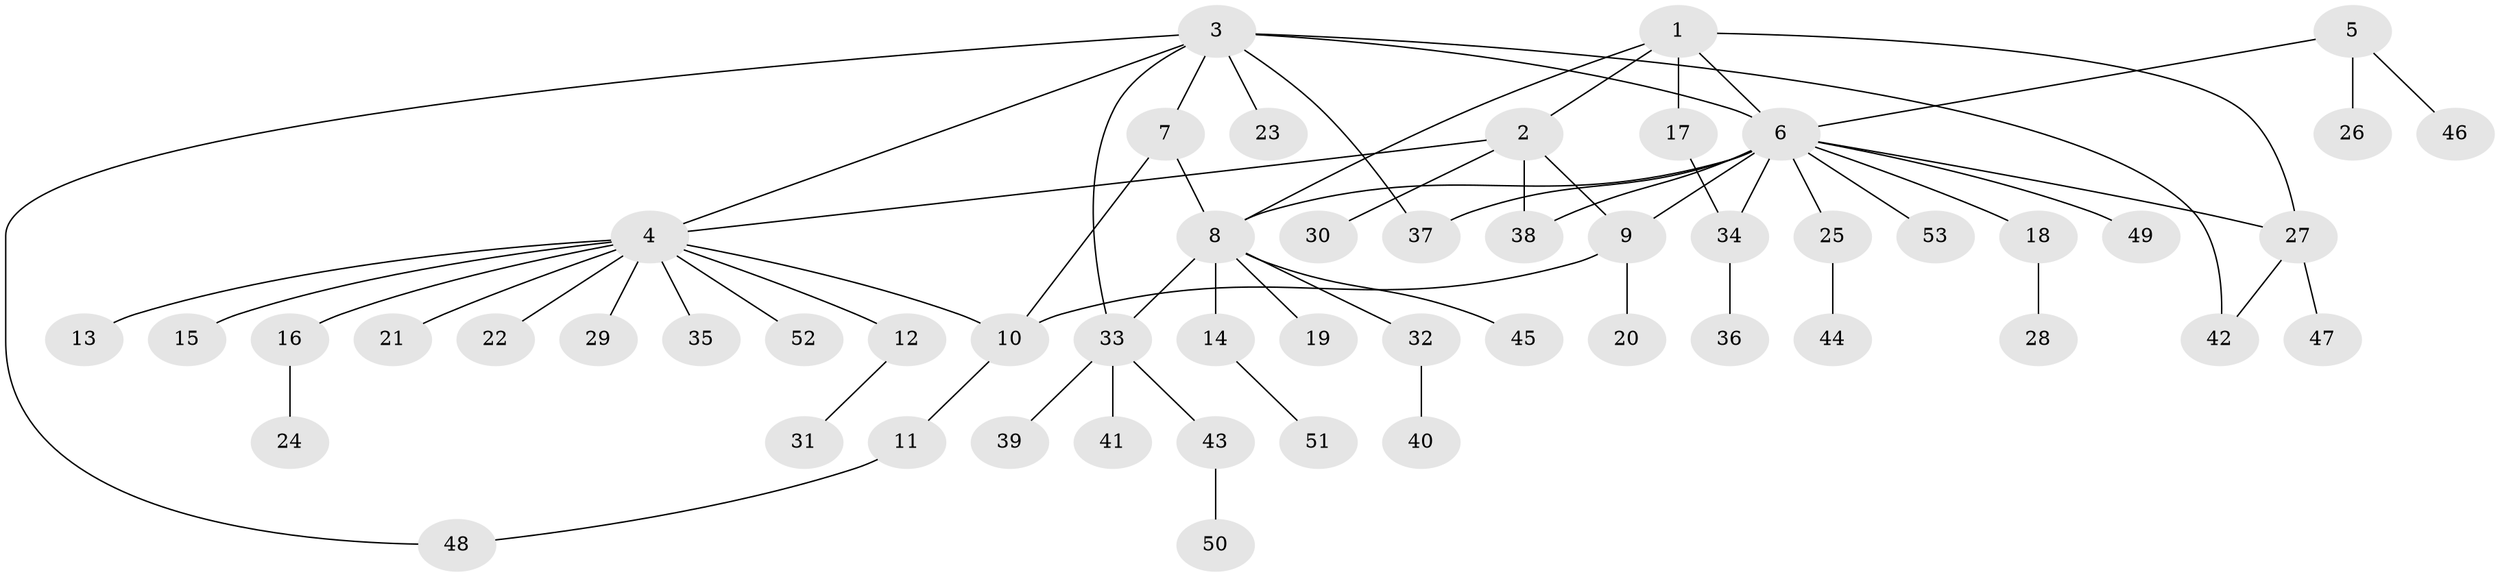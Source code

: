 // Generated by graph-tools (version 1.1) at 2025/02/03/09/25 03:02:44]
// undirected, 53 vertices, 65 edges
graph export_dot {
graph [start="1"]
  node [color=gray90,style=filled];
  1;
  2;
  3;
  4;
  5;
  6;
  7;
  8;
  9;
  10;
  11;
  12;
  13;
  14;
  15;
  16;
  17;
  18;
  19;
  20;
  21;
  22;
  23;
  24;
  25;
  26;
  27;
  28;
  29;
  30;
  31;
  32;
  33;
  34;
  35;
  36;
  37;
  38;
  39;
  40;
  41;
  42;
  43;
  44;
  45;
  46;
  47;
  48;
  49;
  50;
  51;
  52;
  53;
  1 -- 2;
  1 -- 6;
  1 -- 8;
  1 -- 17;
  1 -- 27;
  2 -- 4;
  2 -- 9;
  2 -- 30;
  2 -- 38;
  3 -- 4;
  3 -- 6;
  3 -- 7;
  3 -- 23;
  3 -- 33;
  3 -- 37;
  3 -- 42;
  3 -- 48;
  4 -- 10;
  4 -- 12;
  4 -- 13;
  4 -- 15;
  4 -- 16;
  4 -- 21;
  4 -- 22;
  4 -- 29;
  4 -- 35;
  4 -- 52;
  5 -- 6;
  5 -- 26;
  5 -- 46;
  6 -- 8;
  6 -- 9;
  6 -- 18;
  6 -- 25;
  6 -- 27;
  6 -- 34;
  6 -- 37;
  6 -- 38;
  6 -- 49;
  6 -- 53;
  7 -- 8;
  7 -- 10;
  8 -- 14;
  8 -- 19;
  8 -- 32;
  8 -- 33;
  8 -- 45;
  9 -- 10;
  9 -- 20;
  10 -- 11;
  11 -- 48;
  12 -- 31;
  14 -- 51;
  16 -- 24;
  17 -- 34;
  18 -- 28;
  25 -- 44;
  27 -- 42;
  27 -- 47;
  32 -- 40;
  33 -- 39;
  33 -- 41;
  33 -- 43;
  34 -- 36;
  43 -- 50;
}
